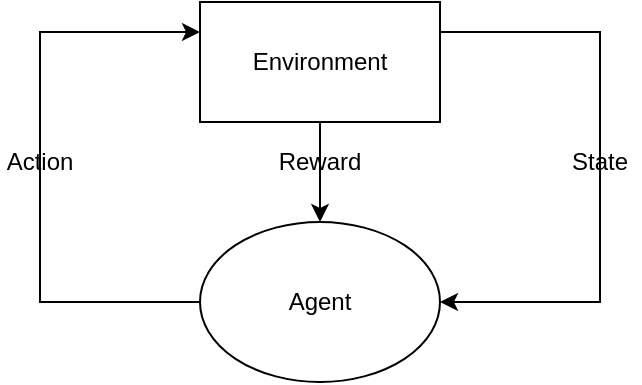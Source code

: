 <mxfile version="14.7.6" type="github" pages="2">
  <diagram id="DnF3vy6sy4xlpsxcsxmN" name="Page-1">
    <mxGraphModel dx="868" dy="478" grid="1" gridSize="10" guides="1" tooltips="1" connect="1" arrows="1" fold="1" page="1" pageScale="1" pageWidth="850" pageHeight="1100" math="0" shadow="0">
      <root>
        <mxCell id="0" />
        <mxCell id="1" parent="0" />
        <mxCell id="H_rxdb1aTonTBdJUyvjH-8" style="edgeStyle=orthogonalEdgeStyle;rounded=0;orthogonalLoop=1;jettySize=auto;html=1;exitX=0.5;exitY=1;exitDx=0;exitDy=0;entryX=0.5;entryY=0;entryDx=0;entryDy=0;" edge="1" parent="1" source="H_rxdb1aTonTBdJUyvjH-1" target="H_rxdb1aTonTBdJUyvjH-2">
          <mxGeometry relative="1" as="geometry" />
        </mxCell>
        <mxCell id="H_rxdb1aTonTBdJUyvjH-1" value="Environment" style="rounded=0;whiteSpace=wrap;html=1;" vertex="1" parent="1">
          <mxGeometry x="190" y="140" width="120" height="60" as="geometry" />
        </mxCell>
        <mxCell id="H_rxdb1aTonTBdJUyvjH-4" style="edgeStyle=orthogonalEdgeStyle;rounded=0;orthogonalLoop=1;jettySize=auto;html=1;entryX=0;entryY=0.25;entryDx=0;entryDy=0;" edge="1" parent="1" source="H_rxdb1aTonTBdJUyvjH-2" target="H_rxdb1aTonTBdJUyvjH-1">
          <mxGeometry relative="1" as="geometry">
            <Array as="points">
              <mxPoint x="110" y="290" />
              <mxPoint x="110" y="155" />
            </Array>
          </mxGeometry>
        </mxCell>
        <mxCell id="H_rxdb1aTonTBdJUyvjH-2" value="Agent" style="ellipse;whiteSpace=wrap;html=1;" vertex="1" parent="1">
          <mxGeometry x="190" y="250" width="120" height="80" as="geometry" />
        </mxCell>
        <mxCell id="H_rxdb1aTonTBdJUyvjH-5" style="edgeStyle=orthogonalEdgeStyle;rounded=0;orthogonalLoop=1;jettySize=auto;html=1;entryX=1;entryY=0.5;entryDx=0;entryDy=0;exitX=1;exitY=0.25;exitDx=0;exitDy=0;" edge="1" parent="1" source="H_rxdb1aTonTBdJUyvjH-1" target="H_rxdb1aTonTBdJUyvjH-2">
          <mxGeometry relative="1" as="geometry">
            <mxPoint x="420" y="165" as="sourcePoint" />
            <mxPoint x="420" y="300" as="targetPoint" />
            <Array as="points">
              <mxPoint x="390" y="155" />
              <mxPoint x="390" y="290" />
            </Array>
          </mxGeometry>
        </mxCell>
        <mxCell id="H_rxdb1aTonTBdJUyvjH-6" value="Action" style="text;html=1;strokeColor=none;fillColor=none;align=center;verticalAlign=middle;whiteSpace=wrap;rounded=0;" vertex="1" parent="1">
          <mxGeometry x="90" y="210" width="40" height="20" as="geometry" />
        </mxCell>
        <mxCell id="H_rxdb1aTonTBdJUyvjH-7" value="State" style="text;html=1;strokeColor=none;fillColor=none;align=center;verticalAlign=middle;whiteSpace=wrap;rounded=0;" vertex="1" parent="1">
          <mxGeometry x="370" y="210" width="40" height="20" as="geometry" />
        </mxCell>
        <mxCell id="H_rxdb1aTonTBdJUyvjH-9" value="Reward" style="text;html=1;strokeColor=none;fillColor=none;align=center;verticalAlign=middle;whiteSpace=wrap;rounded=0;" vertex="1" parent="1">
          <mxGeometry x="230" y="210" width="40" height="20" as="geometry" />
        </mxCell>
      </root>
    </mxGraphModel>
  </diagram>
  <diagram id="SvgfvnXw0DP0NolhxHKV" name="Page-2">
    <mxGraphModel dx="1021" dy="562" grid="1" gridSize="10" guides="1" tooltips="1" connect="1" arrows="1" fold="1" page="1" pageScale="1" pageWidth="850" pageHeight="1100" math="0" shadow="0">
      <root>
        <mxCell id="8OYhcQQxtjhwRe14Or-s-0" />
        <mxCell id="8OYhcQQxtjhwRe14Or-s-1" parent="8OYhcQQxtjhwRe14Or-s-0" />
        <mxCell id="8OYhcQQxtjhwRe14Or-s-36" value="" style="whiteSpace=wrap;html=1;aspect=fixed;dashed=1;" vertex="1" parent="8OYhcQQxtjhwRe14Or-s-1">
          <mxGeometry x="70" y="255" width="80" height="80" as="geometry" />
        </mxCell>
        <mxCell id="8OYhcQQxtjhwRe14Or-s-35" value="" style="whiteSpace=wrap;html=1;aspect=fixed;dashed=1;" vertex="1" parent="8OYhcQQxtjhwRe14Or-s-1">
          <mxGeometry x="490" y="255" width="80" height="80" as="geometry" />
        </mxCell>
        <mxCell id="8OYhcQQxtjhwRe14Or-s-14" style="edgeStyle=orthogonalEdgeStyle;rounded=0;orthogonalLoop=1;jettySize=auto;html=1;exitX=1;exitY=0.25;exitDx=0;exitDy=0;entryX=0;entryY=0.25;entryDx=0;entryDy=0;" edge="1" parent="8OYhcQQxtjhwRe14Or-s-1" source="8OYhcQQxtjhwRe14Or-s-2" target="8OYhcQQxtjhwRe14Or-s-5">
          <mxGeometry relative="1" as="geometry" />
        </mxCell>
        <mxCell id="8OYhcQQxtjhwRe14Or-s-15" style="edgeStyle=orthogonalEdgeStyle;rounded=0;orthogonalLoop=1;jettySize=auto;html=1;exitX=1;exitY=0.75;exitDx=0;exitDy=0;entryX=0;entryY=0.75;entryDx=0;entryDy=0;" edge="1" parent="8OYhcQQxtjhwRe14Or-s-1" source="8OYhcQQxtjhwRe14Or-s-2" target="8OYhcQQxtjhwRe14Or-s-5">
          <mxGeometry relative="1" as="geometry" />
        </mxCell>
        <mxCell id="8OYhcQQxtjhwRe14Or-s-2" value="" style="rounded=0;whiteSpace=wrap;html=1;" vertex="1" parent="8OYhcQQxtjhwRe14Or-s-1">
          <mxGeometry x="270" y="165" width="30" height="260" as="geometry" />
        </mxCell>
        <mxCell id="8OYhcQQxtjhwRe14Or-s-25" value="" style="edgeStyle=none;rounded=0;orthogonalLoop=1;jettySize=auto;html=1;" edge="1" parent="8OYhcQQxtjhwRe14Or-s-1" source="8OYhcQQxtjhwRe14Or-s-3" target="8OYhcQQxtjhwRe14Or-s-23">
          <mxGeometry relative="1" as="geometry" />
        </mxCell>
        <mxCell id="8OYhcQQxtjhwRe14Or-s-32" style="edgeStyle=none;rounded=0;orthogonalLoop=1;jettySize=auto;html=1;exitX=0.5;exitY=1;exitDx=0;exitDy=0;" edge="1" parent="8OYhcQQxtjhwRe14Or-s-1" source="8OYhcQQxtjhwRe14Or-s-3">
          <mxGeometry relative="1" as="geometry">
            <mxPoint x="440.176" y="470" as="targetPoint" />
          </mxGeometry>
        </mxCell>
        <mxCell id="8OYhcQQxtjhwRe14Or-s-3" value="" style="rounded=0;whiteSpace=wrap;html=1;" vertex="1" parent="8OYhcQQxtjhwRe14Or-s-1">
          <mxGeometry x="425" y="220" width="30" height="150" as="geometry" />
        </mxCell>
        <mxCell id="8OYhcQQxtjhwRe14Or-s-27" style="edgeStyle=none;rounded=0;orthogonalLoop=1;jettySize=auto;html=1;exitX=0.5;exitY=1;exitDx=0;exitDy=0;" edge="1" parent="8OYhcQQxtjhwRe14Or-s-1" source="8OYhcQQxtjhwRe14Or-s-4">
          <mxGeometry relative="1" as="geometry">
            <mxPoint x="204.882" y="470" as="targetPoint" />
          </mxGeometry>
        </mxCell>
        <mxCell id="8OYhcQQxtjhwRe14Or-s-4" value="" style="rounded=0;whiteSpace=wrap;html=1;" vertex="1" parent="8OYhcQQxtjhwRe14Or-s-1">
          <mxGeometry x="190" y="220" width="30" height="150" as="geometry" />
        </mxCell>
        <mxCell id="8OYhcQQxtjhwRe14Or-s-18" style="rounded=0;orthogonalLoop=1;jettySize=auto;html=1;exitX=1.045;exitY=0.177;exitDx=0;exitDy=0;exitPerimeter=0;" edge="1" parent="8OYhcQQxtjhwRe14Or-s-1" source="8OYhcQQxtjhwRe14Or-s-5" target="8OYhcQQxtjhwRe14Or-s-3">
          <mxGeometry relative="1" as="geometry" />
        </mxCell>
        <mxCell id="8OYhcQQxtjhwRe14Or-s-29" style="edgeStyle=none;rounded=0;orthogonalLoop=1;jettySize=auto;html=1;exitX=1;exitY=0.25;exitDx=0;exitDy=0;entryX=0;entryY=0.5;entryDx=0;entryDy=0;" edge="1" parent="8OYhcQQxtjhwRe14Or-s-1" source="8OYhcQQxtjhwRe14Or-s-5" target="8OYhcQQxtjhwRe14Or-s-3">
          <mxGeometry relative="1" as="geometry" />
        </mxCell>
        <mxCell id="8OYhcQQxtjhwRe14Or-s-5" value="" style="rounded=0;whiteSpace=wrap;html=1;" vertex="1" parent="8OYhcQQxtjhwRe14Or-s-1">
          <mxGeometry x="350" y="165" width="30" height="260" as="geometry" />
        </mxCell>
        <mxCell id="8OYhcQQxtjhwRe14Or-s-8" value="" style="endArrow=classic;html=1;" edge="1" parent="8OYhcQQxtjhwRe14Or-s-1">
          <mxGeometry width="50" height="50" relative="1" as="geometry">
            <mxPoint x="220" y="260" as="sourcePoint" />
            <mxPoint x="270" y="210" as="targetPoint" />
          </mxGeometry>
        </mxCell>
        <mxCell id="8OYhcQQxtjhwRe14Or-s-9" value="" style="endArrow=classic;html=1;" edge="1" parent="8OYhcQQxtjhwRe14Or-s-1">
          <mxGeometry width="50" height="50" relative="1" as="geometry">
            <mxPoint x="220" y="290.0" as="sourcePoint" />
            <mxPoint x="270" y="240.0" as="targetPoint" />
          </mxGeometry>
        </mxCell>
        <mxCell id="8OYhcQQxtjhwRe14Or-s-10" value="" style="endArrow=classic;html=1;" edge="1" parent="8OYhcQQxtjhwRe14Or-s-1">
          <mxGeometry width="50" height="50" relative="1" as="geometry">
            <mxPoint x="220" y="360.0" as="sourcePoint" />
            <mxPoint x="270" y="310.0" as="targetPoint" />
          </mxGeometry>
        </mxCell>
        <mxCell id="8OYhcQQxtjhwRe14Or-s-11" value="" style="endArrow=none;dashed=1;html=1;dashPattern=1 3;strokeWidth=2;" edge="1" parent="8OYhcQQxtjhwRe14Or-s-1">
          <mxGeometry width="50" height="50" relative="1" as="geometry">
            <mxPoint x="230" y="310" as="sourcePoint" />
            <mxPoint x="260" y="310" as="targetPoint" />
          </mxGeometry>
        </mxCell>
        <mxCell id="8OYhcQQxtjhwRe14Or-s-13" value="" style="endArrow=none;dashed=1;html=1;dashPattern=1 3;strokeWidth=2;" edge="1" parent="8OYhcQQxtjhwRe14Or-s-1">
          <mxGeometry width="50" height="50" relative="1" as="geometry">
            <mxPoint x="310" y="300" as="sourcePoint" />
            <mxPoint x="340" y="300" as="targetPoint" />
          </mxGeometry>
        </mxCell>
        <mxCell id="8OYhcQQxtjhwRe14Or-s-16" value="" style="endArrow=classic;html=1;" edge="1" parent="8OYhcQQxtjhwRe14Or-s-1">
          <mxGeometry width="50" height="50" relative="1" as="geometry">
            <mxPoint x="380" y="360" as="sourcePoint" />
            <mxPoint x="430" y="310" as="targetPoint" />
          </mxGeometry>
        </mxCell>
        <mxCell id="8OYhcQQxtjhwRe14Or-s-22" value="" style="edgeStyle=none;rounded=0;orthogonalLoop=1;jettySize=auto;html=1;" edge="1" parent="8OYhcQQxtjhwRe14Or-s-1" source="8OYhcQQxtjhwRe14Or-s-20" target="8OYhcQQxtjhwRe14Or-s-4">
          <mxGeometry relative="1" as="geometry" />
        </mxCell>
        <mxCell id="8OYhcQQxtjhwRe14Or-s-20" value="feature 1&lt;br&gt;feature 2&lt;br&gt;....&lt;br&gt;feature n" style="text;html=1;strokeColor=none;fillColor=none;align=center;verticalAlign=middle;whiteSpace=wrap;rounded=0;" vertex="1" parent="8OYhcQQxtjhwRe14Or-s-1">
          <mxGeometry x="80" y="285" width="60" height="20" as="geometry" />
        </mxCell>
        <mxCell id="8OYhcQQxtjhwRe14Or-s-23" value="safe&lt;br&gt;hazard 1&lt;br&gt;hazard 2&lt;br&gt;....&lt;br&gt;hazard n" style="text;html=1;strokeColor=none;fillColor=none;align=center;verticalAlign=middle;whiteSpace=wrap;rounded=0;" vertex="1" parent="8OYhcQQxtjhwRe14Or-s-1">
          <mxGeometry x="500" y="285" width="60" height="20" as="geometry" />
        </mxCell>
        <mxCell id="8OYhcQQxtjhwRe14Or-s-31" style="edgeStyle=none;rounded=0;orthogonalLoop=1;jettySize=auto;html=1;exitX=0.5;exitY=1;exitDx=0;exitDy=0;" edge="1" parent="8OYhcQQxtjhwRe14Or-s-1" source="8OYhcQQxtjhwRe14Or-s-28">
          <mxGeometry relative="1" as="geometry">
            <mxPoint x="324.882" y="470" as="targetPoint" />
          </mxGeometry>
        </mxCell>
        <mxCell id="8OYhcQQxtjhwRe14Or-s-28" value="" style="shape=partialRectangle;whiteSpace=wrap;html=1;bottom=1;right=1;left=1;top=0;fillColor=none;routingCenterX=-0.5;" vertex="1" parent="8OYhcQQxtjhwRe14Or-s-1">
          <mxGeometry x="260" y="380" width="130" height="60" as="geometry" />
        </mxCell>
        <mxCell id="8OYhcQQxtjhwRe14Or-s-30" value="" style="endArrow=none;dashed=1;html=1;dashPattern=1 3;strokeWidth=2;" edge="1" parent="8OYhcQQxtjhwRe14Or-s-1">
          <mxGeometry width="50" height="50" relative="1" as="geometry">
            <mxPoint x="390" y="310" as="sourcePoint" />
            <mxPoint x="410" y="310" as="targetPoint" />
            <Array as="points" />
          </mxGeometry>
        </mxCell>
        <mxCell id="8OYhcQQxtjhwRe14Or-s-37" value="Input layer" style="text;html=1;strokeColor=none;fillColor=none;align=center;verticalAlign=middle;whiteSpace=wrap;rounded=0;dashed=1;" vertex="1" parent="8OYhcQQxtjhwRe14Or-s-1">
          <mxGeometry x="172.5" y="480" width="65" height="20" as="geometry" />
        </mxCell>
        <mxCell id="8OYhcQQxtjhwRe14Or-s-38" value="Hidden layer" style="text;html=1;strokeColor=none;fillColor=none;align=center;verticalAlign=middle;whiteSpace=wrap;rounded=0;dashed=1;" vertex="1" parent="8OYhcQQxtjhwRe14Or-s-1">
          <mxGeometry x="286.25" y="480" width="77.5" height="20" as="geometry" />
        </mxCell>
        <mxCell id="8OYhcQQxtjhwRe14Or-s-39" value="Output layer" style="text;html=1;strokeColor=none;fillColor=none;align=center;verticalAlign=middle;whiteSpace=wrap;rounded=0;dashed=1;" vertex="1" parent="8OYhcQQxtjhwRe14Or-s-1">
          <mxGeometry x="403.75" y="480" width="72.5" height="20" as="geometry" />
        </mxCell>
      </root>
    </mxGraphModel>
  </diagram>
</mxfile>
